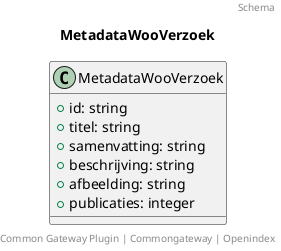 @startuml
title: MetadataWooVerzoek
footer: Common Gateway Plugin | Commongateway | Openindex 
header: Schema

class MetadataWooVerzoek {
  + id: string
  + titel: string
  + samenvatting: string
  + beschrijving: string
  + afbeelding: string
  + publicaties: integer
}
@enduml
